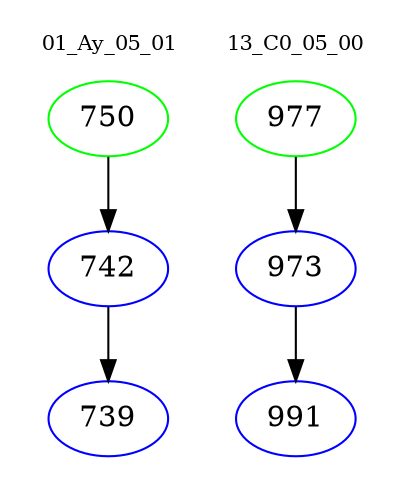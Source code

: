 digraph{
subgraph cluster_0 {
color = white
label = "01_Ay_05_01";
fontsize=10;
T0_750 [label="750", color="green"]
T0_750 -> T0_742 [color="black"]
T0_742 [label="742", color="blue"]
T0_742 -> T0_739 [color="black"]
T0_739 [label="739", color="blue"]
}
subgraph cluster_1 {
color = white
label = "13_C0_05_00";
fontsize=10;
T1_977 [label="977", color="green"]
T1_977 -> T1_973 [color="black"]
T1_973 [label="973", color="blue"]
T1_973 -> T1_991 [color="black"]
T1_991 [label="991", color="blue"]
}
}
